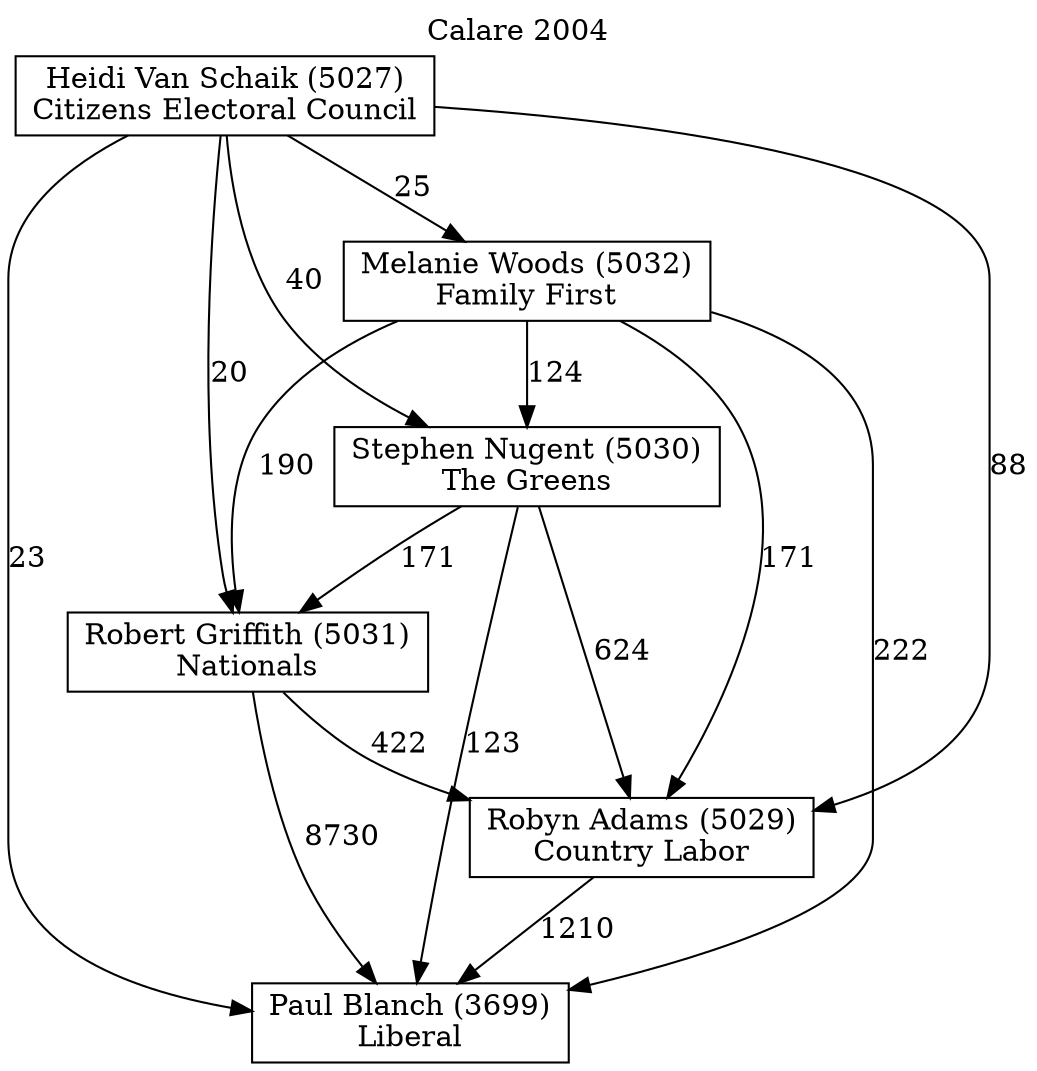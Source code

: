 // House preference flow
digraph "Paul Blanch (3699)_Calare_2004" {
	graph [label="Calare 2004" labelloc=t mclimit=10]
	node [shape=box]
	"Paul Blanch (3699)" [label="Paul Blanch (3699)
Liberal"]
	"Robyn Adams (5029)" [label="Robyn Adams (5029)
Country Labor"]
	"Robert Griffith (5031)" [label="Robert Griffith (5031)
Nationals"]
	"Stephen Nugent (5030)" [label="Stephen Nugent (5030)
The Greens"]
	"Melanie Woods (5032)" [label="Melanie Woods (5032)
Family First"]
	"Heidi Van Schaik (5027)" [label="Heidi Van Schaik (5027)
Citizens Electoral Council"]
	"Robyn Adams (5029)" -> "Paul Blanch (3699)" [label=1210]
	"Robert Griffith (5031)" -> "Robyn Adams (5029)" [label=422]
	"Stephen Nugent (5030)" -> "Robert Griffith (5031)" [label=171]
	"Melanie Woods (5032)" -> "Stephen Nugent (5030)" [label=124]
	"Heidi Van Schaik (5027)" -> "Melanie Woods (5032)" [label=25]
	"Robert Griffith (5031)" -> "Paul Blanch (3699)" [label=8730]
	"Stephen Nugent (5030)" -> "Paul Blanch (3699)" [label=123]
	"Melanie Woods (5032)" -> "Paul Blanch (3699)" [label=222]
	"Heidi Van Schaik (5027)" -> "Paul Blanch (3699)" [label=23]
	"Heidi Van Schaik (5027)" -> "Stephen Nugent (5030)" [label=40]
	"Melanie Woods (5032)" -> "Robert Griffith (5031)" [label=190]
	"Heidi Van Schaik (5027)" -> "Robert Griffith (5031)" [label=20]
	"Stephen Nugent (5030)" -> "Robyn Adams (5029)" [label=624]
	"Melanie Woods (5032)" -> "Robyn Adams (5029)" [label=171]
	"Heidi Van Schaik (5027)" -> "Robyn Adams (5029)" [label=88]
}
